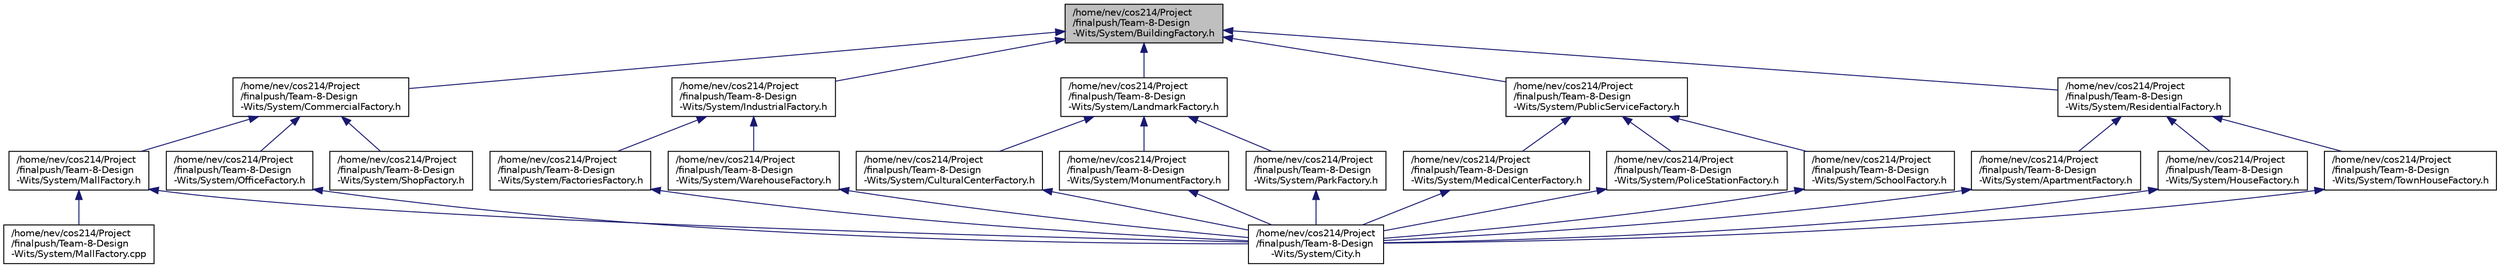digraph "/home/nev/cos214/Project/finalpush/Team-8-Design-Wits/System/BuildingFactory.h"
{
 // LATEX_PDF_SIZE
  edge [fontname="Helvetica",fontsize="10",labelfontname="Helvetica",labelfontsize="10"];
  node [fontname="Helvetica",fontsize="10",shape=record];
  Node1 [label="/home/nev/cos214/Project\l/finalpush/Team-8-Design\l-Wits/System/BuildingFactory.h",height=0.2,width=0.4,color="black", fillcolor="grey75", style="filled", fontcolor="black",tooltip="Defines the BuildingFactory class interface."];
  Node1 -> Node2 [dir="back",color="midnightblue",fontsize="10",style="solid",fontname="Helvetica"];
  Node2 [label="/home/nev/cos214/Project\l/finalpush/Team-8-Design\l-Wits/System/CommercialFactory.h",height=0.2,width=0.4,color="black", fillcolor="white", style="filled",URL="$CommercialFactory_8h.html",tooltip="Defines the CommercialFactory class interface."];
  Node2 -> Node3 [dir="back",color="midnightblue",fontsize="10",style="solid",fontname="Helvetica"];
  Node3 [label="/home/nev/cos214/Project\l/finalpush/Team-8-Design\l-Wits/System/MallFactory.h",height=0.2,width=0.4,color="black", fillcolor="white", style="filled",URL="$MallFactory_8h.html",tooltip="Defines the MallFactory class for creating mall buildings."];
  Node3 -> Node4 [dir="back",color="midnightblue",fontsize="10",style="solid",fontname="Helvetica"];
  Node4 [label="/home/nev/cos214/Project\l/finalpush/Team-8-Design\l-Wits/System/City.h",height=0.2,width=0.4,color="black", fillcolor="white", style="filled",URL="$City_8h_source.html",tooltip=" "];
  Node3 -> Node5 [dir="back",color="midnightblue",fontsize="10",style="solid",fontname="Helvetica"];
  Node5 [label="/home/nev/cos214/Project\l/finalpush/Team-8-Design\l-Wits/System/MallFactory.cpp",height=0.2,width=0.4,color="black", fillcolor="white", style="filled",URL="$MallFactory_8cpp.html",tooltip="Implementation of the MallFactory class."];
  Node2 -> Node6 [dir="back",color="midnightblue",fontsize="10",style="solid",fontname="Helvetica"];
  Node6 [label="/home/nev/cos214/Project\l/finalpush/Team-8-Design\l-Wits/System/OfficeFactory.h",height=0.2,width=0.4,color="black", fillcolor="white", style="filled",URL="$OfficeFactory_8h.html",tooltip="Defines the OfficeFactory class interface."];
  Node6 -> Node4 [dir="back",color="midnightblue",fontsize="10",style="solid",fontname="Helvetica"];
  Node2 -> Node7 [dir="back",color="midnightblue",fontsize="10",style="solid",fontname="Helvetica"];
  Node7 [label="/home/nev/cos214/Project\l/finalpush/Team-8-Design\l-Wits/System/ShopFactory.h",height=0.2,width=0.4,color="black", fillcolor="white", style="filled",URL="$ShopFactory_8h.html",tooltip="Defines the ShopFactory class interface."];
  Node1 -> Node8 [dir="back",color="midnightblue",fontsize="10",style="solid",fontname="Helvetica"];
  Node8 [label="/home/nev/cos214/Project\l/finalpush/Team-8-Design\l-Wits/System/IndustrialFactory.h",height=0.2,width=0.4,color="black", fillcolor="white", style="filled",URL="$IndustrialFactory_8h.html",tooltip="Defines the IndustrialFactory class interface."];
  Node8 -> Node9 [dir="back",color="midnightblue",fontsize="10",style="solid",fontname="Helvetica"];
  Node9 [label="/home/nev/cos214/Project\l/finalpush/Team-8-Design\l-Wits/System/FactoriesFactory.h",height=0.2,width=0.4,color="black", fillcolor="white", style="filled",URL="$FactoriesFactory_8h.html",tooltip="Defines the FactoriesFactory class interface."];
  Node9 -> Node4 [dir="back",color="midnightblue",fontsize="10",style="solid",fontname="Helvetica"];
  Node8 -> Node10 [dir="back",color="midnightblue",fontsize="10",style="solid",fontname="Helvetica"];
  Node10 [label="/home/nev/cos214/Project\l/finalpush/Team-8-Design\l-Wits/System/WarehouseFactory.h",height=0.2,width=0.4,color="black", fillcolor="white", style="filled",URL="$WarehouseFactory_8h_source.html",tooltip=" "];
  Node10 -> Node4 [dir="back",color="midnightblue",fontsize="10",style="solid",fontname="Helvetica"];
  Node1 -> Node11 [dir="back",color="midnightblue",fontsize="10",style="solid",fontname="Helvetica"];
  Node11 [label="/home/nev/cos214/Project\l/finalpush/Team-8-Design\l-Wits/System/LandmarkFactory.h",height=0.2,width=0.4,color="black", fillcolor="white", style="filled",URL="$LandmarkFactory_8h.html",tooltip="Defines the LandmarkFactory class interface."];
  Node11 -> Node12 [dir="back",color="midnightblue",fontsize="10",style="solid",fontname="Helvetica"];
  Node12 [label="/home/nev/cos214/Project\l/finalpush/Team-8-Design\l-Wits/System/CulturalCenterFactory.h",height=0.2,width=0.4,color="black", fillcolor="white", style="filled",URL="$CulturalCenterFactory_8h_source.html",tooltip=" "];
  Node12 -> Node4 [dir="back",color="midnightblue",fontsize="10",style="solid",fontname="Helvetica"];
  Node11 -> Node13 [dir="back",color="midnightblue",fontsize="10",style="solid",fontname="Helvetica"];
  Node13 [label="/home/nev/cos214/Project\l/finalpush/Team-8-Design\l-Wits/System/MonumentFactory.h",height=0.2,width=0.4,color="black", fillcolor="white", style="filled",URL="$MonumentFactory_8h_source.html",tooltip=" "];
  Node13 -> Node4 [dir="back",color="midnightblue",fontsize="10",style="solid",fontname="Helvetica"];
  Node11 -> Node14 [dir="back",color="midnightblue",fontsize="10",style="solid",fontname="Helvetica"];
  Node14 [label="/home/nev/cos214/Project\l/finalpush/Team-8-Design\l-Wits/System/ParkFactory.h",height=0.2,width=0.4,color="black", fillcolor="white", style="filled",URL="$ParkFactory_8h.html",tooltip="Defines the ParkFactory class interface."];
  Node14 -> Node4 [dir="back",color="midnightblue",fontsize="10",style="solid",fontname="Helvetica"];
  Node1 -> Node15 [dir="back",color="midnightblue",fontsize="10",style="solid",fontname="Helvetica"];
  Node15 [label="/home/nev/cos214/Project\l/finalpush/Team-8-Design\l-Wits/System/PublicServiceFactory.h",height=0.2,width=0.4,color="black", fillcolor="white", style="filled",URL="$PublicServiceFactory_8h_source.html",tooltip=" "];
  Node15 -> Node16 [dir="back",color="midnightblue",fontsize="10",style="solid",fontname="Helvetica"];
  Node16 [label="/home/nev/cos214/Project\l/finalpush/Team-8-Design\l-Wits/System/MedicalCenterFactory.h",height=0.2,width=0.4,color="black", fillcolor="white", style="filled",URL="$MedicalCenterFactory_8h.html",tooltip="Defines the MedicalCenterFactory class interface."];
  Node16 -> Node4 [dir="back",color="midnightblue",fontsize="10",style="solid",fontname="Helvetica"];
  Node15 -> Node17 [dir="back",color="midnightblue",fontsize="10",style="solid",fontname="Helvetica"];
  Node17 [label="/home/nev/cos214/Project\l/finalpush/Team-8-Design\l-Wits/System/PoliceStationFactory.h",height=0.2,width=0.4,color="black", fillcolor="white", style="filled",URL="$PoliceStationFactory_8h_source.html",tooltip=" "];
  Node17 -> Node4 [dir="back",color="midnightblue",fontsize="10",style="solid",fontname="Helvetica"];
  Node15 -> Node18 [dir="back",color="midnightblue",fontsize="10",style="solid",fontname="Helvetica"];
  Node18 [label="/home/nev/cos214/Project\l/finalpush/Team-8-Design\l-Wits/System/SchoolFactory.h",height=0.2,width=0.4,color="black", fillcolor="white", style="filled",URL="$SchoolFactory_8h.html",tooltip="Defines the SchoolFactory class interface."];
  Node18 -> Node4 [dir="back",color="midnightblue",fontsize="10",style="solid",fontname="Helvetica"];
  Node1 -> Node19 [dir="back",color="midnightblue",fontsize="10",style="solid",fontname="Helvetica"];
  Node19 [label="/home/nev/cos214/Project\l/finalpush/Team-8-Design\l-Wits/System/ResidentialFactory.h",height=0.2,width=0.4,color="black", fillcolor="white", style="filled",URL="$ResidentialFactory_8h_source.html",tooltip=" "];
  Node19 -> Node20 [dir="back",color="midnightblue",fontsize="10",style="solid",fontname="Helvetica"];
  Node20 [label="/home/nev/cos214/Project\l/finalpush/Team-8-Design\l-Wits/System/ApartmentFactory.h",height=0.2,width=0.4,color="black", fillcolor="white", style="filled",URL="$ApartmentFactory_8h.html",tooltip="Defines the ApartmentFactory class interface."];
  Node20 -> Node4 [dir="back",color="midnightblue",fontsize="10",style="solid",fontname="Helvetica"];
  Node19 -> Node21 [dir="back",color="midnightblue",fontsize="10",style="solid",fontname="Helvetica"];
  Node21 [label="/home/nev/cos214/Project\l/finalpush/Team-8-Design\l-Wits/System/HouseFactory.h",height=0.2,width=0.4,color="black", fillcolor="white", style="filled",URL="$HouseFactory_8h.html",tooltip="Defines the HouseFactory class interface."];
  Node21 -> Node4 [dir="back",color="midnightblue",fontsize="10",style="solid",fontname="Helvetica"];
  Node19 -> Node22 [dir="back",color="midnightblue",fontsize="10",style="solid",fontname="Helvetica"];
  Node22 [label="/home/nev/cos214/Project\l/finalpush/Team-8-Design\l-Wits/System/TownHouseFactory.h",height=0.2,width=0.4,color="black", fillcolor="white", style="filled",URL="$TownHouseFactory_8h_source.html",tooltip=" "];
  Node22 -> Node4 [dir="back",color="midnightblue",fontsize="10",style="solid",fontname="Helvetica"];
}
